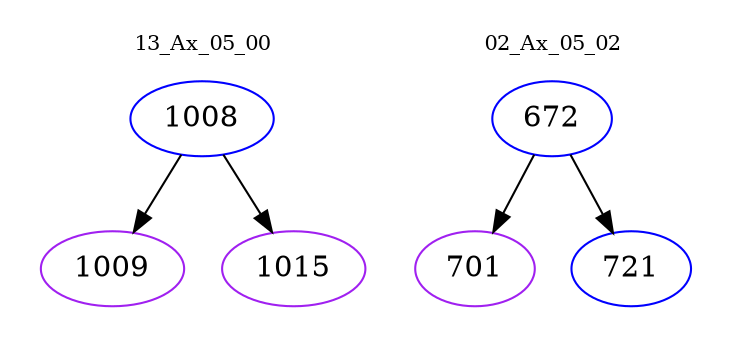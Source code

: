 digraph{
subgraph cluster_0 {
color = white
label = "13_Ax_05_00";
fontsize=10;
T0_1008 [label="1008", color="blue"]
T0_1008 -> T0_1009 [color="black"]
T0_1009 [label="1009", color="purple"]
T0_1008 -> T0_1015 [color="black"]
T0_1015 [label="1015", color="purple"]
}
subgraph cluster_1 {
color = white
label = "02_Ax_05_02";
fontsize=10;
T1_672 [label="672", color="blue"]
T1_672 -> T1_701 [color="black"]
T1_701 [label="701", color="purple"]
T1_672 -> T1_721 [color="black"]
T1_721 [label="721", color="blue"]
}
}
